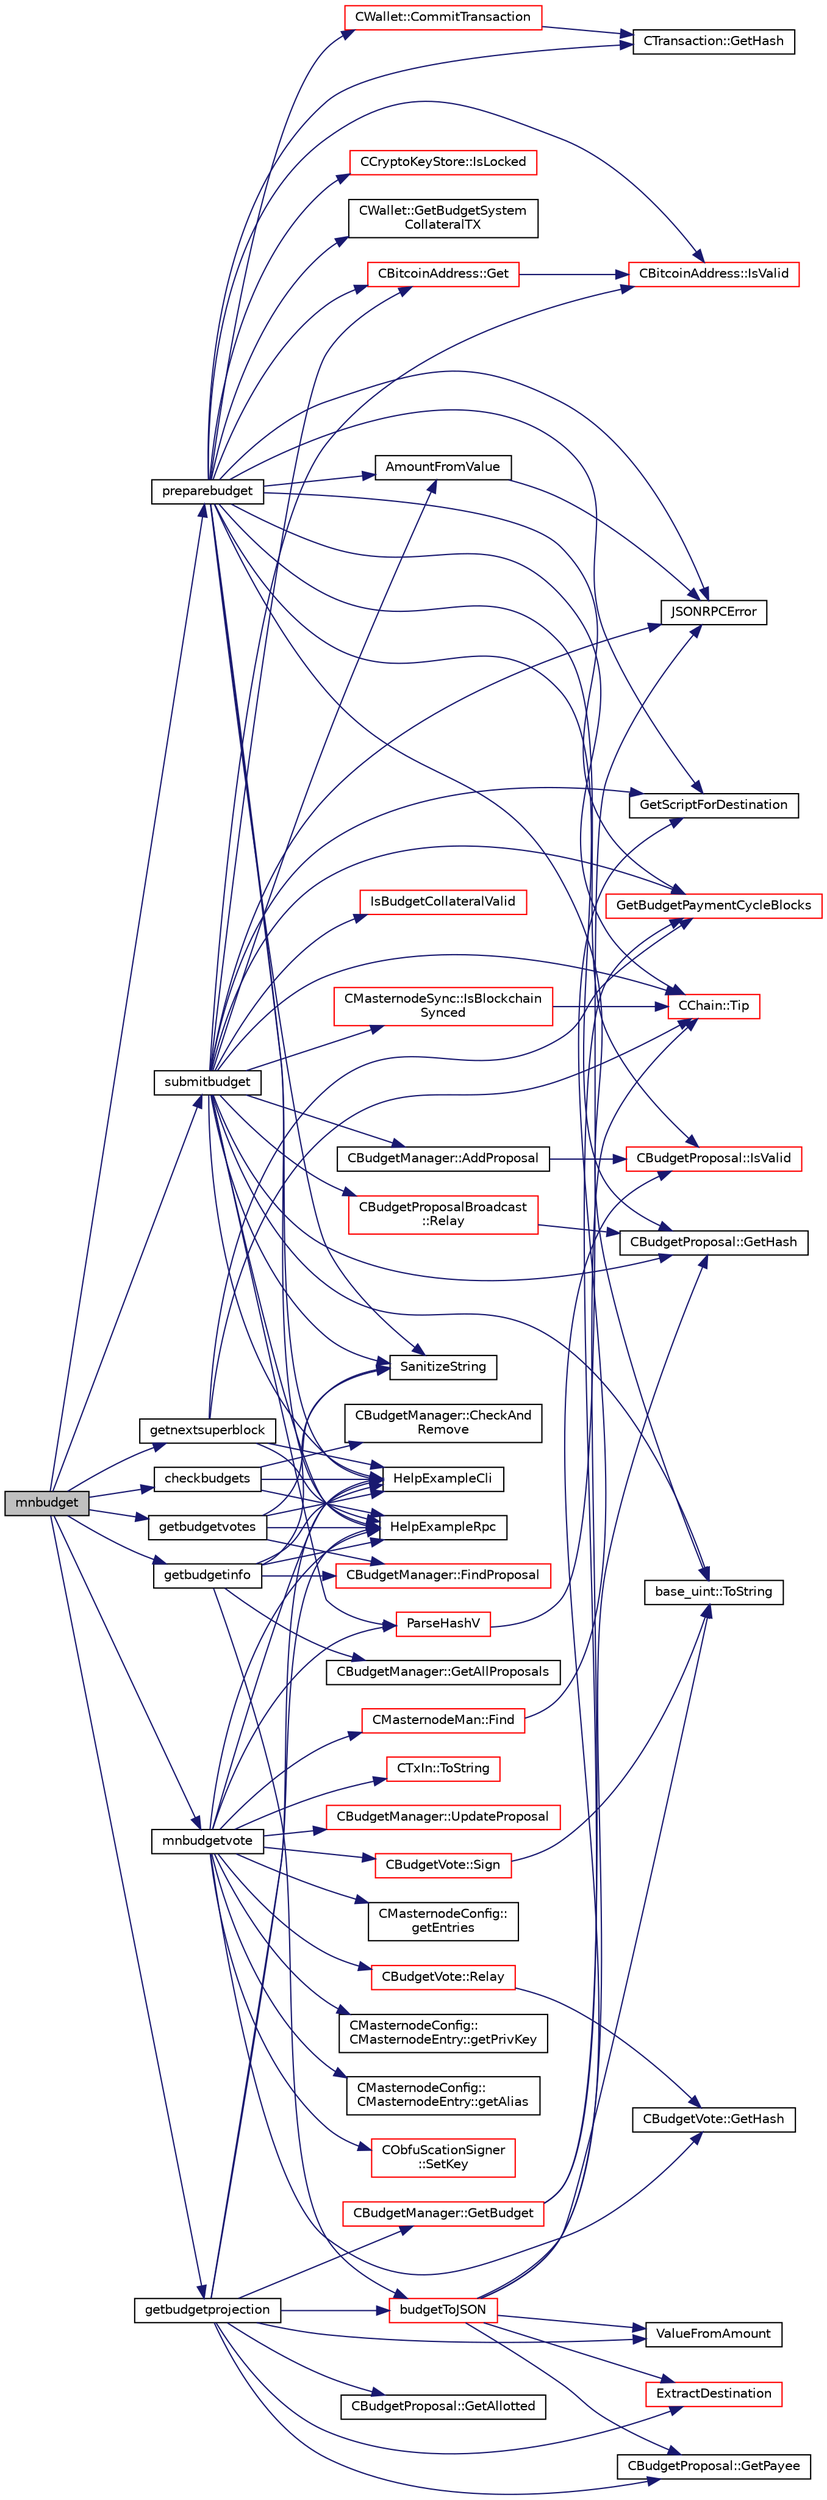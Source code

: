 digraph "mnbudget"
{
  edge [fontname="Helvetica",fontsize="10",labelfontname="Helvetica",labelfontsize="10"];
  node [fontname="Helvetica",fontsize="10",shape=record];
  rankdir="LR";
  Node218 [label="mnbudget",height=0.2,width=0.4,color="black", fillcolor="grey75", style="filled", fontcolor="black"];
  Node218 -> Node219 [color="midnightblue",fontsize="10",style="solid",fontname="Helvetica"];
  Node219 [label="getnextsuperblock",height=0.2,width=0.4,color="black", fillcolor="white", style="filled",URL="$rpcmasternode-budget_8cpp.html#a1e0e5b37f1fd8bb8cc9c53bb700f0ed9"];
  Node219 -> Node220 [color="midnightblue",fontsize="10",style="solid",fontname="Helvetica"];
  Node220 [label="HelpExampleCli",height=0.2,width=0.4,color="black", fillcolor="white", style="filled",URL="$rpcserver_8cpp.html#ac01ac6eab5467567ed0da106814e04ec"];
  Node219 -> Node221 [color="midnightblue",fontsize="10",style="solid",fontname="Helvetica"];
  Node221 [label="HelpExampleRpc",height=0.2,width=0.4,color="black", fillcolor="white", style="filled",URL="$rpcserver_8cpp.html#a06ea60e24e5a1053a14a11b1009bf9ef"];
  Node219 -> Node222 [color="midnightblue",fontsize="10",style="solid",fontname="Helvetica"];
  Node222 [label="CChain::Tip",height=0.2,width=0.4,color="red", fillcolor="white", style="filled",URL="$class_c_chain.html#a40ccefec14f8f3195c08c827af8cf412",tooltip="Returns the index entry for the tip of this chain, or NULL if none. "];
  Node219 -> Node224 [color="midnightblue",fontsize="10",style="solid",fontname="Helvetica"];
  Node224 [label="GetBudgetPaymentCycleBlocks",height=0.2,width=0.4,color="red", fillcolor="white", style="filled",URL="$masternode-budget_8cpp.html#a25f51a3a63c2bdfca39a2c9a7f110ab1"];
  Node218 -> Node226 [color="midnightblue",fontsize="10",style="solid",fontname="Helvetica"];
  Node226 [label="preparebudget",height=0.2,width=0.4,color="black", fillcolor="white", style="filled",URL="$rpcmasternode-budget_8cpp.html#a8c07f1b00f74d9d2227428a552679b8c"];
  Node226 -> Node222 [color="midnightblue",fontsize="10",style="solid",fontname="Helvetica"];
  Node226 -> Node220 [color="midnightblue",fontsize="10",style="solid",fontname="Helvetica"];
  Node226 -> Node221 [color="midnightblue",fontsize="10",style="solid",fontname="Helvetica"];
  Node226 -> Node227 [color="midnightblue",fontsize="10",style="solid",fontname="Helvetica"];
  Node227 [label="CCryptoKeyStore::IsLocked",height=0.2,width=0.4,color="red", fillcolor="white", style="filled",URL="$class_c_crypto_key_store.html#a52919fa284a3aa10f1b4bd6018b6dbee"];
  Node226 -> Node229 [color="midnightblue",fontsize="10",style="solid",fontname="Helvetica"];
  Node229 [label="JSONRPCError",height=0.2,width=0.4,color="black", fillcolor="white", style="filled",URL="$rpcprotocol_8cpp.html#a17b1bb111ab339efc951929834766039"];
  Node226 -> Node230 [color="midnightblue",fontsize="10",style="solid",fontname="Helvetica"];
  Node230 [label="SanitizeString",height=0.2,width=0.4,color="black", fillcolor="white", style="filled",URL="$utilstrencodings_8cpp.html#ae204f01eeaadc5a85015a51f369a8356"];
  Node226 -> Node224 [color="midnightblue",fontsize="10",style="solid",fontname="Helvetica"];
  Node226 -> Node231 [color="midnightblue",fontsize="10",style="solid",fontname="Helvetica"];
  Node231 [label="CBitcoinAddress::IsValid",height=0.2,width=0.4,color="red", fillcolor="white", style="filled",URL="$class_c_bitcoin_address.html#ab39907ce6895062a8f8bf585270ef13b"];
  Node226 -> Node232 [color="midnightblue",fontsize="10",style="solid",fontname="Helvetica"];
  Node232 [label="GetScriptForDestination",height=0.2,width=0.4,color="black", fillcolor="white", style="filled",URL="$standard_8cpp.html#ae40f28d3b46c21033f6ee1f1200d0321"];
  Node226 -> Node233 [color="midnightblue",fontsize="10",style="solid",fontname="Helvetica"];
  Node233 [label="CBitcoinAddress::Get",height=0.2,width=0.4,color="red", fillcolor="white", style="filled",URL="$class_c_bitcoin_address.html#a1e44de10dfc84d1fd2e15150f1e22b8e"];
  Node233 -> Node231 [color="midnightblue",fontsize="10",style="solid",fontname="Helvetica"];
  Node226 -> Node236 [color="midnightblue",fontsize="10",style="solid",fontname="Helvetica"];
  Node236 [label="AmountFromValue",height=0.2,width=0.4,color="black", fillcolor="white", style="filled",URL="$rpcserver_8cpp.html#a848a8074b8c630442ccdd556a0f38a51"];
  Node236 -> Node229 [color="midnightblue",fontsize="10",style="solid",fontname="Helvetica"];
  Node226 -> Node237 [color="midnightblue",fontsize="10",style="solid",fontname="Helvetica"];
  Node237 [label="CBudgetProposal::IsValid",height=0.2,width=0.4,color="red", fillcolor="white", style="filled",URL="$class_c_budget_proposal.html#afaa5e910085e8f0aea26aad6fa99ed2b"];
  Node226 -> Node252 [color="midnightblue",fontsize="10",style="solid",fontname="Helvetica"];
  Node252 [label="CBudgetProposal::GetHash",height=0.2,width=0.4,color="black", fillcolor="white", style="filled",URL="$class_c_budget_proposal.html#a7c69d6e50ef8c4870ab5af71d37ae2b7"];
  Node226 -> Node253 [color="midnightblue",fontsize="10",style="solid",fontname="Helvetica"];
  Node253 [label="base_uint::ToString",height=0.2,width=0.4,color="black", fillcolor="white", style="filled",URL="$classbase__uint.html#acccba4d9d51a0c36261718ca0cbb293b"];
  Node226 -> Node254 [color="midnightblue",fontsize="10",style="solid",fontname="Helvetica"];
  Node254 [label="CWallet::GetBudgetSystem\lCollateralTX",height=0.2,width=0.4,color="black", fillcolor="white", style="filled",URL="$group___actions.html#ga7e5345f36180c9133bbbac9b1e2c9fb6"];
  Node226 -> Node255 [color="midnightblue",fontsize="10",style="solid",fontname="Helvetica"];
  Node255 [label="CWallet::CommitTransaction",height=0.2,width=0.4,color="red", fillcolor="white", style="filled",URL="$group___actions.html#gaa13fbeaebd271f910a54cc5b82d73fde",tooltip="Call after CreateTransaction unless you want to abort. "];
  Node255 -> Node257 [color="midnightblue",fontsize="10",style="solid",fontname="Helvetica"];
  Node257 [label="CTransaction::GetHash",height=0.2,width=0.4,color="black", fillcolor="white", style="filled",URL="$class_c_transaction.html#a7efd1379de830341417c0bfa23a149aa"];
  Node226 -> Node257 [color="midnightblue",fontsize="10",style="solid",fontname="Helvetica"];
  Node218 -> Node285 [color="midnightblue",fontsize="10",style="solid",fontname="Helvetica"];
  Node285 [label="submitbudget",height=0.2,width=0.4,color="black", fillcolor="white", style="filled",URL="$rpcmasternode-budget_8cpp.html#a7567b2accf3b6fd9ae5a98b9e6506e9e"];
  Node285 -> Node222 [color="midnightblue",fontsize="10",style="solid",fontname="Helvetica"];
  Node285 -> Node220 [color="midnightblue",fontsize="10",style="solid",fontname="Helvetica"];
  Node285 -> Node221 [color="midnightblue",fontsize="10",style="solid",fontname="Helvetica"];
  Node285 -> Node230 [color="midnightblue",fontsize="10",style="solid",fontname="Helvetica"];
  Node285 -> Node224 [color="midnightblue",fontsize="10",style="solid",fontname="Helvetica"];
  Node285 -> Node231 [color="midnightblue",fontsize="10",style="solid",fontname="Helvetica"];
  Node285 -> Node229 [color="midnightblue",fontsize="10",style="solid",fontname="Helvetica"];
  Node285 -> Node232 [color="midnightblue",fontsize="10",style="solid",fontname="Helvetica"];
  Node285 -> Node233 [color="midnightblue",fontsize="10",style="solid",fontname="Helvetica"];
  Node285 -> Node236 [color="midnightblue",fontsize="10",style="solid",fontname="Helvetica"];
  Node285 -> Node286 [color="midnightblue",fontsize="10",style="solid",fontname="Helvetica"];
  Node286 [label="ParseHashV",height=0.2,width=0.4,color="red", fillcolor="white", style="filled",URL="$rpcserver_8cpp.html#ae00da5fd5abdf11d125f98190e599194"];
  Node286 -> Node229 [color="midnightblue",fontsize="10",style="solid",fontname="Helvetica"];
  Node285 -> Node290 [color="midnightblue",fontsize="10",style="solid",fontname="Helvetica"];
  Node290 [label="IsBudgetCollateralValid",height=0.2,width=0.4,color="red", fillcolor="white", style="filled",URL="$masternode-budget_8cpp.html#af987fefd1417be5dcd356634986dbf83"];
  Node285 -> Node252 [color="midnightblue",fontsize="10",style="solid",fontname="Helvetica"];
  Node285 -> Node253 [color="midnightblue",fontsize="10",style="solid",fontname="Helvetica"];
  Node285 -> Node300 [color="midnightblue",fontsize="10",style="solid",fontname="Helvetica"];
  Node300 [label="CMasternodeSync::IsBlockchain\lSynced",height=0.2,width=0.4,color="red", fillcolor="white", style="filled",URL="$class_c_masternode_sync.html#a222b31867c8dd473a21ed4d2841ad477"];
  Node300 -> Node222 [color="midnightblue",fontsize="10",style="solid",fontname="Helvetica"];
  Node285 -> Node302 [color="midnightblue",fontsize="10",style="solid",fontname="Helvetica"];
  Node302 [label="CBudgetProposalBroadcast\l::Relay",height=0.2,width=0.4,color="red", fillcolor="white", style="filled",URL="$class_c_budget_proposal_broadcast.html#a7a791236cedfc5beb5fefa438d5626fb"];
  Node302 -> Node252 [color="midnightblue",fontsize="10",style="solid",fontname="Helvetica"];
  Node285 -> Node307 [color="midnightblue",fontsize="10",style="solid",fontname="Helvetica"];
  Node307 [label="CBudgetManager::AddProposal",height=0.2,width=0.4,color="black", fillcolor="white", style="filled",URL="$class_c_budget_manager.html#a0338c710edb15b7c1b0818a98d085ead"];
  Node307 -> Node237 [color="midnightblue",fontsize="10",style="solid",fontname="Helvetica"];
  Node218 -> Node308 [color="midnightblue",fontsize="10",style="solid",fontname="Helvetica"];
  Node308 [label="mnbudgetvote",height=0.2,width=0.4,color="black", fillcolor="white", style="filled",URL="$rpcmasternode-budget_8cpp.html#a56da074ff2f33c0ef53bb451c67c0761"];
  Node308 -> Node220 [color="midnightblue",fontsize="10",style="solid",fontname="Helvetica"];
  Node308 -> Node221 [color="midnightblue",fontsize="10",style="solid",fontname="Helvetica"];
  Node308 -> Node286 [color="midnightblue",fontsize="10",style="solid",fontname="Helvetica"];
  Node308 -> Node309 [color="midnightblue",fontsize="10",style="solid",fontname="Helvetica"];
  Node309 [label="CObfuScationSigner\l::SetKey",height=0.2,width=0.4,color="red", fillcolor="white", style="filled",URL="$class_c_obfu_scation_signer.html#a4a12e41611db1b711d59ac4c3323dd36",tooltip="Set the private/public key values, returns true if successful. "];
  Node308 -> Node330 [color="midnightblue",fontsize="10",style="solid",fontname="Helvetica"];
  Node330 [label="CMasternodeMan::Find",height=0.2,width=0.4,color="red", fillcolor="white", style="filled",URL="$class_c_masternode_man.html#a3d34836c6992d29c485ba94a0c1e0ae6",tooltip="Find an entry. "];
  Node330 -> Node232 [color="midnightblue",fontsize="10",style="solid",fontname="Helvetica"];
  Node308 -> Node338 [color="midnightblue",fontsize="10",style="solid",fontname="Helvetica"];
  Node338 [label="CTxIn::ToString",height=0.2,width=0.4,color="red", fillcolor="white", style="filled",URL="$class_c_tx_in.html#a9f3dcba8a979ca7007448f8ad1d3c4c1"];
  Node308 -> Node346 [color="midnightblue",fontsize="10",style="solid",fontname="Helvetica"];
  Node346 [label="CBudgetVote::Sign",height=0.2,width=0.4,color="red", fillcolor="white", style="filled",URL="$class_c_budget_vote.html#a91e3490282974d9300ba080b4ea41e22"];
  Node346 -> Node253 [color="midnightblue",fontsize="10",style="solid",fontname="Helvetica"];
  Node308 -> Node357 [color="midnightblue",fontsize="10",style="solid",fontname="Helvetica"];
  Node357 [label="CBudgetManager::UpdateProposal",height=0.2,width=0.4,color="red", fillcolor="white", style="filled",URL="$class_c_budget_manager.html#a643d564d0232ed6f9e6ca025b8377c13"];
  Node308 -> Node359 [color="midnightblue",fontsize="10",style="solid",fontname="Helvetica"];
  Node359 [label="CBudgetVote::GetHash",height=0.2,width=0.4,color="black", fillcolor="white", style="filled",URL="$class_c_budget_vote.html#acb9bda3b41d3bd1ebf04ccdcb3d2d926"];
  Node308 -> Node360 [color="midnightblue",fontsize="10",style="solid",fontname="Helvetica"];
  Node360 [label="CBudgetVote::Relay",height=0.2,width=0.4,color="red", fillcolor="white", style="filled",URL="$class_c_budget_vote.html#a2c761ac435fa5a5da6ccbeb308350a8f"];
  Node360 -> Node359 [color="midnightblue",fontsize="10",style="solid",fontname="Helvetica"];
  Node308 -> Node361 [color="midnightblue",fontsize="10",style="solid",fontname="Helvetica"];
  Node361 [label="CMasternodeConfig::\lgetEntries",height=0.2,width=0.4,color="black", fillcolor="white", style="filled",URL="$class_c_masternode_config.html#a21fb5f410e3dcd55429f256d4efe4e61"];
  Node308 -> Node362 [color="midnightblue",fontsize="10",style="solid",fontname="Helvetica"];
  Node362 [label="CMasternodeConfig::\lCMasternodeEntry::getPrivKey",height=0.2,width=0.4,color="black", fillcolor="white", style="filled",URL="$class_c_masternode_config_1_1_c_masternode_entry.html#ab0e21a945e43940b659bf289f9280552"];
  Node308 -> Node363 [color="midnightblue",fontsize="10",style="solid",fontname="Helvetica"];
  Node363 [label="CMasternodeConfig::\lCMasternodeEntry::getAlias",height=0.2,width=0.4,color="black", fillcolor="white", style="filled",URL="$class_c_masternode_config_1_1_c_masternode_entry.html#abf242505d9955e37da0628a35d26677e"];
  Node218 -> Node364 [color="midnightblue",fontsize="10",style="solid",fontname="Helvetica"];
  Node364 [label="getbudgetprojection",height=0.2,width=0.4,color="black", fillcolor="white", style="filled",URL="$rpcmasternode-budget_8cpp.html#a8e629a3c50d4496bdf961d2841754b27"];
  Node364 -> Node220 [color="midnightblue",fontsize="10",style="solid",fontname="Helvetica"];
  Node364 -> Node221 [color="midnightblue",fontsize="10",style="solid",fontname="Helvetica"];
  Node364 -> Node365 [color="midnightblue",fontsize="10",style="solid",fontname="Helvetica"];
  Node365 [label="CBudgetManager::GetBudget",height=0.2,width=0.4,color="red", fillcolor="white", style="filled",URL="$class_c_budget_manager.html#acba591312f675bd37692e69410ff5735"];
  Node365 -> Node222 [color="midnightblue",fontsize="10",style="solid",fontname="Helvetica"];
  Node365 -> Node224 [color="midnightblue",fontsize="10",style="solid",fontname="Helvetica"];
  Node364 -> Node368 [color="midnightblue",fontsize="10",style="solid",fontname="Helvetica"];
  Node368 [label="CBudgetProposal::GetAllotted",height=0.2,width=0.4,color="black", fillcolor="white", style="filled",URL="$class_c_budget_proposal.html#aa331bf9bfe44113a3a3ef2880b5f7936"];
  Node364 -> Node369 [color="midnightblue",fontsize="10",style="solid",fontname="Helvetica"];
  Node369 [label="ExtractDestination",height=0.2,width=0.4,color="red", fillcolor="white", style="filled",URL="$standard_8cpp.html#a951f7e601746ae076afdf3169ecca2fc"];
  Node364 -> Node378 [color="midnightblue",fontsize="10",style="solid",fontname="Helvetica"];
  Node378 [label="CBudgetProposal::GetPayee",height=0.2,width=0.4,color="black", fillcolor="white", style="filled",URL="$class_c_budget_proposal.html#a5489ea6b1dd54e25c2a0a52ef67e71a1"];
  Node364 -> Node379 [color="midnightblue",fontsize="10",style="solid",fontname="Helvetica"];
  Node379 [label="budgetToJSON",height=0.2,width=0.4,color="red", fillcolor="white", style="filled",URL="$rpcmasternode-budget_8cpp.html#a936b80f9033a0a5e8d4fa1a2079da90c"];
  Node379 -> Node369 [color="midnightblue",fontsize="10",style="solid",fontname="Helvetica"];
  Node379 -> Node378 [color="midnightblue",fontsize="10",style="solid",fontname="Helvetica"];
  Node379 -> Node252 [color="midnightblue",fontsize="10",style="solid",fontname="Helvetica"];
  Node379 -> Node253 [color="midnightblue",fontsize="10",style="solid",fontname="Helvetica"];
  Node379 -> Node391 [color="midnightblue",fontsize="10",style="solid",fontname="Helvetica"];
  Node391 [label="ValueFromAmount",height=0.2,width=0.4,color="black", fillcolor="white", style="filled",URL="$rpcserver_8cpp.html#a0655c28ea826ddeb21e8079b6a0beb9e"];
  Node379 -> Node237 [color="midnightblue",fontsize="10",style="solid",fontname="Helvetica"];
  Node364 -> Node391 [color="midnightblue",fontsize="10",style="solid",fontname="Helvetica"];
  Node218 -> Node394 [color="midnightblue",fontsize="10",style="solid",fontname="Helvetica"];
  Node394 [label="getbudgetinfo",height=0.2,width=0.4,color="black", fillcolor="white", style="filled",URL="$rpcmasternode-budget_8cpp.html#a34b837ac4cb076a8e2e76483391f1238"];
  Node394 -> Node220 [color="midnightblue",fontsize="10",style="solid",fontname="Helvetica"];
  Node394 -> Node221 [color="midnightblue",fontsize="10",style="solid",fontname="Helvetica"];
  Node394 -> Node230 [color="midnightblue",fontsize="10",style="solid",fontname="Helvetica"];
  Node394 -> Node395 [color="midnightblue",fontsize="10",style="solid",fontname="Helvetica"];
  Node395 [label="CBudgetManager::FindProposal",height=0.2,width=0.4,color="red", fillcolor="white", style="filled",URL="$class_c_budget_manager.html#a185f3408172582919cf072835e716373"];
  Node394 -> Node379 [color="midnightblue",fontsize="10",style="solid",fontname="Helvetica"];
  Node394 -> Node396 [color="midnightblue",fontsize="10",style="solid",fontname="Helvetica"];
  Node396 [label="CBudgetManager::GetAllProposals",height=0.2,width=0.4,color="black", fillcolor="white", style="filled",URL="$class_c_budget_manager.html#af2e50d4662f6c18b7ac7e26b021adc6c"];
  Node218 -> Node397 [color="midnightblue",fontsize="10",style="solid",fontname="Helvetica"];
  Node397 [label="getbudgetvotes",height=0.2,width=0.4,color="black", fillcolor="white", style="filled",URL="$rpcmasternode-budget_8cpp.html#a63903dc0b274994056000a15b3081569"];
  Node397 -> Node220 [color="midnightblue",fontsize="10",style="solid",fontname="Helvetica"];
  Node397 -> Node221 [color="midnightblue",fontsize="10",style="solid",fontname="Helvetica"];
  Node397 -> Node230 [color="midnightblue",fontsize="10",style="solid",fontname="Helvetica"];
  Node397 -> Node395 [color="midnightblue",fontsize="10",style="solid",fontname="Helvetica"];
  Node218 -> Node398 [color="midnightblue",fontsize="10",style="solid",fontname="Helvetica"];
  Node398 [label="checkbudgets",height=0.2,width=0.4,color="black", fillcolor="white", style="filled",URL="$rpcmasternode-budget_8cpp.html#a0601e0964bd87f64db3b3ebdad845f26"];
  Node398 -> Node220 [color="midnightblue",fontsize="10",style="solid",fontname="Helvetica"];
  Node398 -> Node221 [color="midnightblue",fontsize="10",style="solid",fontname="Helvetica"];
  Node398 -> Node399 [color="midnightblue",fontsize="10",style="solid",fontname="Helvetica"];
  Node399 [label="CBudgetManager::CheckAnd\lRemove",height=0.2,width=0.4,color="black", fillcolor="white", style="filled",URL="$class_c_budget_manager.html#a6fcc03bb51d846ce2934d9f739080ba7"];
}
